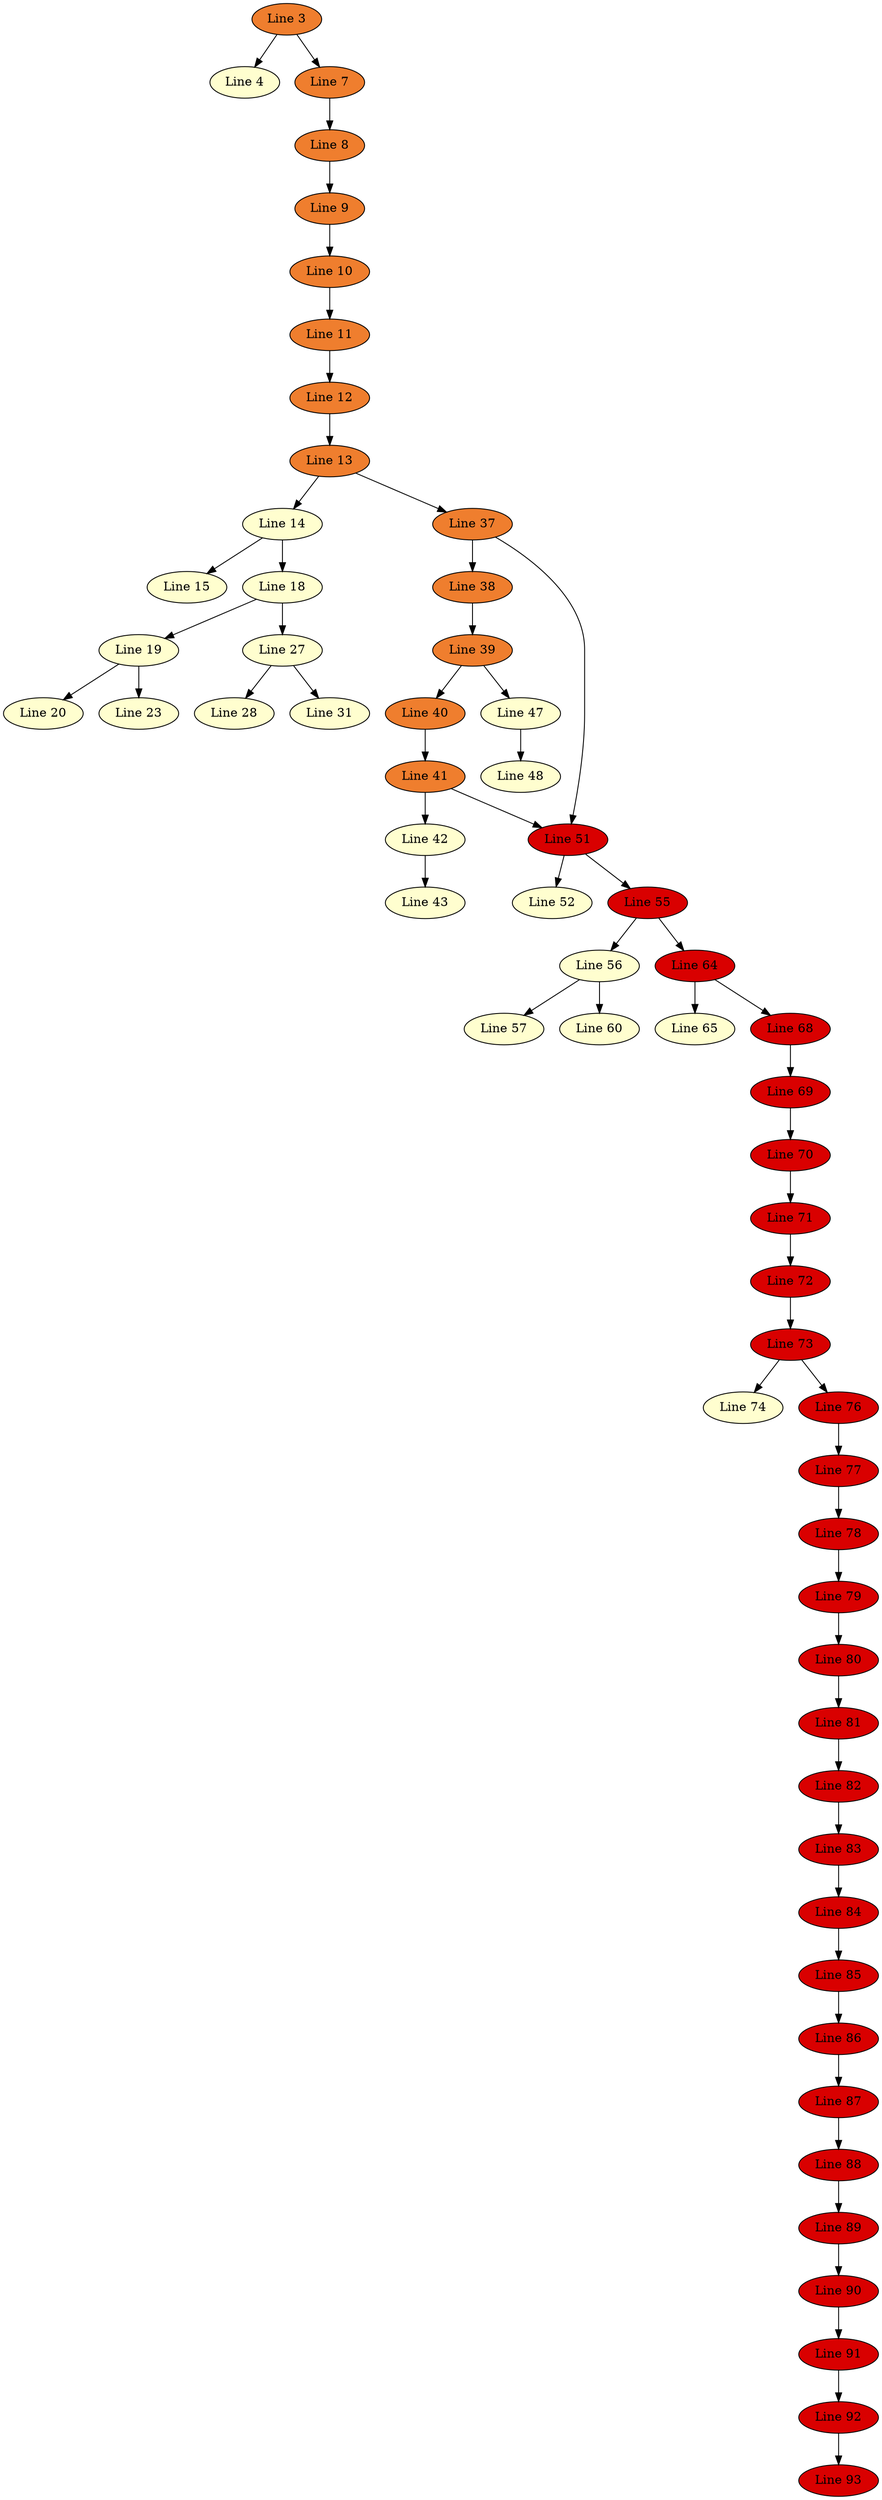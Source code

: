 strict digraph {
Line10[label="Line 10", shape=ellipse, style=filled, fillcolor="#ef7e2e"];
Line11[label="Line 11", shape=ellipse, style=filled, fillcolor="#ef7e2e"];
Line12[label="Line 12", shape=ellipse, style=filled, fillcolor="#ef7e2e"];
Line13[label="Line 13", shape=ellipse, style=filled, fillcolor="#ef7e2e"];
Line14[label="Line 14", shape=ellipse, style=filled, fillcolor="#fffecf"];
Line15[label="Line 15", shape=ellipse, style=filled, fillcolor="#fffecf"];
Line18[label="Line 18", shape=ellipse, style=filled, fillcolor="#fffecf"];
Line19[label="Line 19", shape=ellipse, style=filled, fillcolor="#fffecf"];
Line20[label="Line 20", shape=ellipse, style=filled, fillcolor="#fffecf"];
Line23[label="Line 23", shape=ellipse, style=filled, fillcolor="#fffecf"];
Line27[label="Line 27", shape=ellipse, style=filled, fillcolor="#fffecf"];
Line28[label="Line 28", shape=ellipse, style=filled, fillcolor="#fffecf"];
Line31[label="Line 31", shape=ellipse, style=filled, fillcolor="#fffecf"];
Line37[label="Line 37", shape=ellipse, style=filled, fillcolor="#ef7e2e"];
Line38[label="Line 38", shape=ellipse, style=filled, fillcolor="#ef7e2e"];
Line39[label="Line 39", shape=ellipse, style=filled, fillcolor="#ef7e2e"];
Line3[label="Line 3", shape=ellipse, style=filled, fillcolor="#ef7e2e"];
Line40[label="Line 40", shape=ellipse, style=filled, fillcolor="#ef7e2e"];
Line41[label="Line 41", shape=ellipse, style=filled, fillcolor="#ef7e2e"];
Line42[label="Line 42", shape=ellipse, style=filled, fillcolor="#fffecf"];
Line43[label="Line 43", shape=ellipse, style=filled, fillcolor="#fffecf"];
Line47[label="Line 47", shape=ellipse, style=filled, fillcolor="#fffecf"];
Line48[label="Line 48", shape=ellipse, style=filled, fillcolor="#fffecf"];
Line4[label="Line 4", shape=ellipse, style=filled, fillcolor="#fffecf"];
Line51[label="Line 51", shape=ellipse, style=filled, fillcolor="#d90000"];
Line52[label="Line 52", shape=ellipse, style=filled, fillcolor="#fffecf"];
Line55[label="Line 55", shape=ellipse, style=filled, fillcolor="#d90000"];
Line56[label="Line 56", shape=ellipse, style=filled, fillcolor="#fffecf"];
Line57[label="Line 57", shape=ellipse, style=filled, fillcolor="#fffecf"];
Line60[label="Line 60", shape=ellipse, style=filled, fillcolor="#fffecf"];
Line64[label="Line 64", shape=ellipse, style=filled, fillcolor="#d90000"];
Line65[label="Line 65", shape=ellipse, style=filled, fillcolor="#fffecf"];
Line68[label="Line 68", shape=ellipse, style=filled, fillcolor="#d90000"];
Line69[label="Line 69", shape=ellipse, style=filled, fillcolor="#d90000"];
Line70[label="Line 70", shape=ellipse, style=filled, fillcolor="#d90000"];
Line71[label="Line 71", shape=ellipse, style=filled, fillcolor="#d90000"];
Line72[label="Line 72", shape=ellipse, style=filled, fillcolor="#d90000"];
Line73[label="Line 73", shape=ellipse, style=filled, fillcolor="#d90000"];
Line74[label="Line 74", shape=ellipse, style=filled, fillcolor="#fffecf"];
Line76[label="Line 76", shape=ellipse, style=filled, fillcolor="#d90000"];
Line77[label="Line 77", shape=ellipse, style=filled, fillcolor="#d90000"];
Line78[label="Line 78", shape=ellipse, style=filled, fillcolor="#d90000"];
Line79[label="Line 79", shape=ellipse, style=filled, fillcolor="#d90000"];
Line7[label="Line 7", shape=ellipse, style=filled, fillcolor="#ef7e2e"];
Line80[label="Line 80", shape=ellipse, style=filled, fillcolor="#d90000"];
Line81[label="Line 81", shape=ellipse, style=filled, fillcolor="#d90000"];
Line82[label="Line 82", shape=ellipse, style=filled, fillcolor="#d90000"];
Line83[label="Line 83", shape=ellipse, style=filled, fillcolor="#d90000"];
Line84[label="Line 84", shape=ellipse, style=filled, fillcolor="#d90000"];
Line85[label="Line 85", shape=ellipse, style=filled, fillcolor="#d90000"];
Line86[label="Line 86", shape=ellipse, style=filled, fillcolor="#d90000"];
Line87[label="Line 87", shape=ellipse, style=filled, fillcolor="#d90000"];
Line88[label="Line 88", shape=ellipse, style=filled, fillcolor="#d90000"];
Line89[label="Line 89", shape=ellipse, style=filled, fillcolor="#d90000"];
Line8[label="Line 8", shape=ellipse, style=filled, fillcolor="#ef7e2e"];
Line90[label="Line 90", shape=ellipse, style=filled, fillcolor="#d90000"];
Line91[label="Line 91", shape=ellipse, style=filled, fillcolor="#d90000"];
Line92[label="Line 92", shape=ellipse, style=filled, fillcolor="#d90000"];
Line93[label="Line 93", shape=ellipse, style=filled, fillcolor="#d90000"];
Line9[label="Line 9", shape=ellipse, style=filled, fillcolor="#ef7e2e"];
"Line3" -> "Line4";
"Line3" -> "Line7";
"Line7" -> "Line8";
"Line8" -> "Line9";
"Line9" -> "Line10";
"Line10" -> "Line11";
"Line11" -> "Line12";
"Line12" -> "Line13";
"Line13" -> "Line14";
"Line13" -> "Line37";
"Line14" -> "Line15";
"Line14" -> "Line18";
"Line18" -> "Line19";
"Line18" -> "Line27";
"Line19" -> "Line20";
"Line19" -> "Line23";
"Line27" -> "Line28";
"Line27" -> "Line31";
"Line37" -> "Line38";
"Line37" -> "Line51";
"Line38" -> "Line39";
"Line39" -> "Line40";
"Line39" -> "Line47";
"Line40" -> "Line41";
"Line41" -> "Line42";
"Line41" -> "Line51";
"Line42" -> "Line43";
"Line47" -> "Line48";
"Line51" -> "Line52";
"Line51" -> "Line55";
"Line55" -> "Line56";
"Line55" -> "Line64";
"Line56" -> "Line57";
"Line56" -> "Line60";
"Line64" -> "Line65";
"Line64" -> "Line68";
"Line68" -> "Line69";
"Line69" -> "Line70";
"Line70" -> "Line71";
"Line71" -> "Line72";
"Line72" -> "Line73";
"Line73" -> "Line74";
"Line73" -> "Line76";
"Line76" -> "Line77";
"Line77" -> "Line78";
"Line78" -> "Line79";
"Line79" -> "Line80";
"Line80" -> "Line81";
"Line81" -> "Line82";
"Line82" -> "Line83";
"Line83" -> "Line84";
"Line84" -> "Line85";
"Line85" -> "Line86";
"Line86" -> "Line87";
"Line87" -> "Line88";
"Line88" -> "Line89";
"Line89" -> "Line90";
"Line90" -> "Line91";
"Line91" -> "Line92";
"Line92" -> "Line93";
}